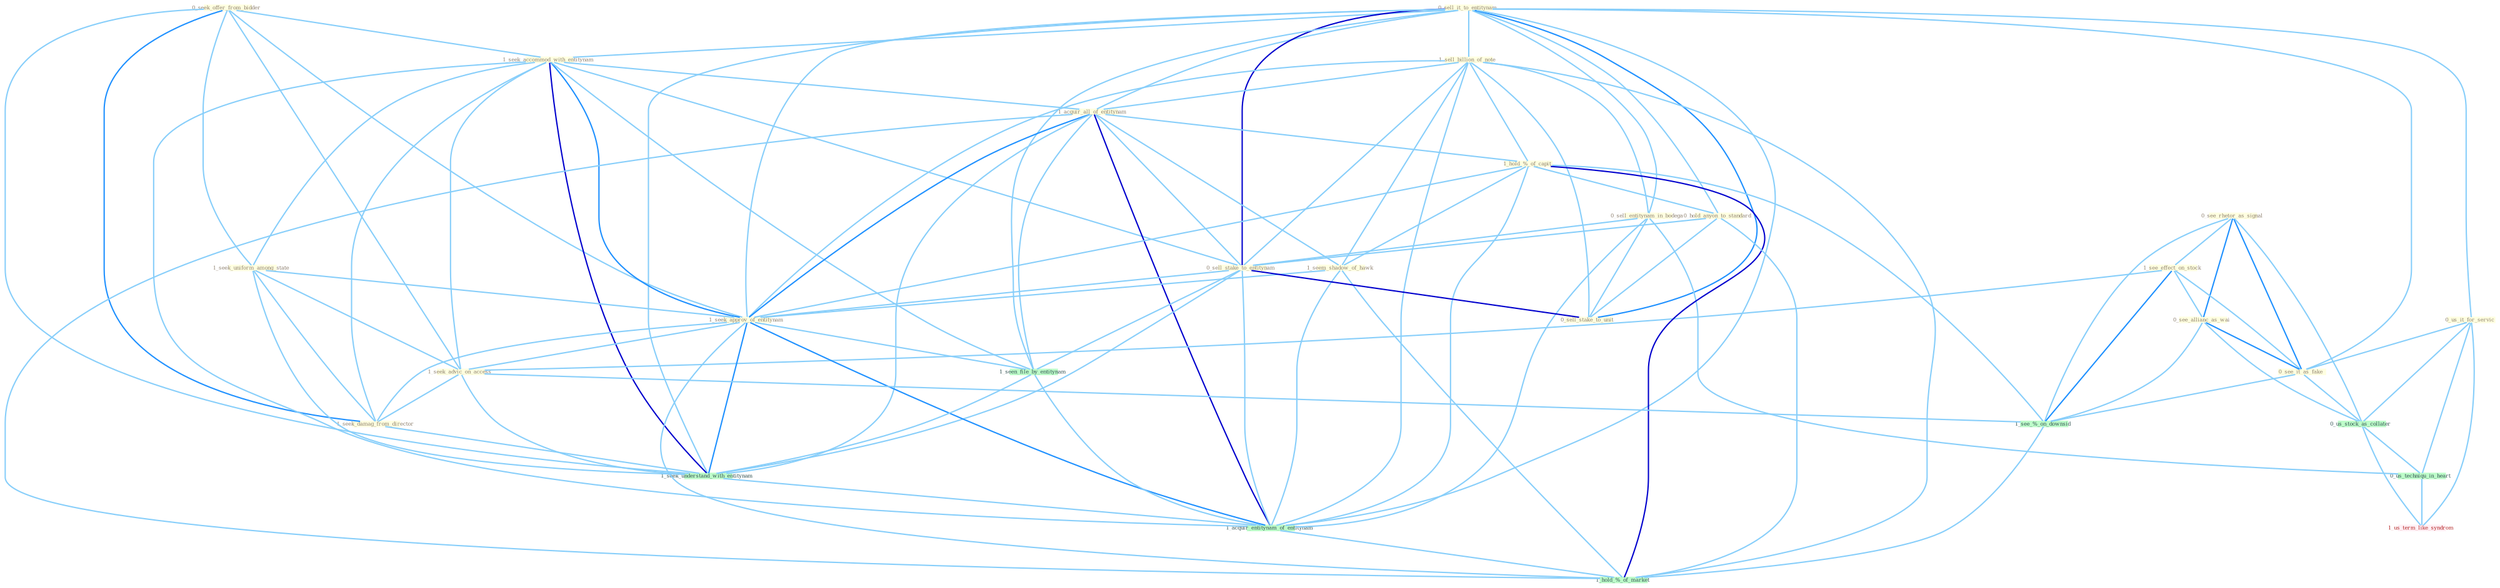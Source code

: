 Graph G{ 
    node
    [shape=polygon,style=filled,width=.5,height=.06,color="#BDFCC9",fixedsize=true,fontsize=4,
    fontcolor="#2f4f4f"];
    {node
    [color="#ffffe0", fontcolor="#8b7d6b"] "0_see_rhetor_as_signal " "0_seek_offer_from_bidder " "0_sell_it_to_entitynam " "1_sell_billion_of_note " "0_us_it_for_servic " "1_seek_accommod_with_entitynam " "1_acquir_all_of_entitynam " "1_seek_uniform_among_state " "1_see_effect_on_stock " "0_sell_entitynam_in_bodega " "1_hold_%_of_capit " "0_hold_anyon_to_standard " "1_seem_shadow_of_hawk " "0_see_allianc_as_wai " "0_sell_stake_to_entitynam " "0_sell_stake_to_unit " "1_seek_approv_of_entitynam " "1_seek_advic_on_access " "1_seek_damag_from_director " "0_see_it_as_fake "}
{node [color="#fff0f5", fontcolor="#b22222"] "1_us_term_like_syndrom "}
edge [color="#B0E2FF"];

	"0_see_rhetor_as_signal " -- "1_see_effect_on_stock " [w="1", color="#87cefa" ];
	"0_see_rhetor_as_signal " -- "0_see_allianc_as_wai " [w="2", color="#1e90ff" , len=0.8];
	"0_see_rhetor_as_signal " -- "0_see_it_as_fake " [w="2", color="#1e90ff" , len=0.8];
	"0_see_rhetor_as_signal " -- "0_us_stock_as_collater " [w="1", color="#87cefa" ];
	"0_see_rhetor_as_signal " -- "1_see_%_on_downsid " [w="1", color="#87cefa" ];
	"0_seek_offer_from_bidder " -- "1_seek_accommod_with_entitynam " [w="1", color="#87cefa" ];
	"0_seek_offer_from_bidder " -- "1_seek_uniform_among_state " [w="1", color="#87cefa" ];
	"0_seek_offer_from_bidder " -- "1_seek_approv_of_entitynam " [w="1", color="#87cefa" ];
	"0_seek_offer_from_bidder " -- "1_seek_advic_on_access " [w="1", color="#87cefa" ];
	"0_seek_offer_from_bidder " -- "1_seek_damag_from_director " [w="2", color="#1e90ff" , len=0.8];
	"0_seek_offer_from_bidder " -- "1_seek_understand_with_entitynam " [w="1", color="#87cefa" ];
	"0_sell_it_to_entitynam " -- "1_sell_billion_of_note " [w="1", color="#87cefa" ];
	"0_sell_it_to_entitynam " -- "0_us_it_for_servic " [w="1", color="#87cefa" ];
	"0_sell_it_to_entitynam " -- "1_seek_accommod_with_entitynam " [w="1", color="#87cefa" ];
	"0_sell_it_to_entitynam " -- "1_acquir_all_of_entitynam " [w="1", color="#87cefa" ];
	"0_sell_it_to_entitynam " -- "0_sell_entitynam_in_bodega " [w="1", color="#87cefa" ];
	"0_sell_it_to_entitynam " -- "0_hold_anyon_to_standard " [w="1", color="#87cefa" ];
	"0_sell_it_to_entitynam " -- "0_sell_stake_to_entitynam " [w="3", color="#0000cd" , len=0.6];
	"0_sell_it_to_entitynam " -- "0_sell_stake_to_unit " [w="2", color="#1e90ff" , len=0.8];
	"0_sell_it_to_entitynam " -- "1_seek_approv_of_entitynam " [w="1", color="#87cefa" ];
	"0_sell_it_to_entitynam " -- "0_see_it_as_fake " [w="1", color="#87cefa" ];
	"0_sell_it_to_entitynam " -- "1_seen_file_by_entitynam " [w="1", color="#87cefa" ];
	"0_sell_it_to_entitynam " -- "1_seek_understand_with_entitynam " [w="1", color="#87cefa" ];
	"0_sell_it_to_entitynam " -- "1_acquir_entitynam_of_entitynam " [w="1", color="#87cefa" ];
	"1_sell_billion_of_note " -- "1_acquir_all_of_entitynam " [w="1", color="#87cefa" ];
	"1_sell_billion_of_note " -- "0_sell_entitynam_in_bodega " [w="1", color="#87cefa" ];
	"1_sell_billion_of_note " -- "1_hold_%_of_capit " [w="1", color="#87cefa" ];
	"1_sell_billion_of_note " -- "1_seem_shadow_of_hawk " [w="1", color="#87cefa" ];
	"1_sell_billion_of_note " -- "0_sell_stake_to_entitynam " [w="1", color="#87cefa" ];
	"1_sell_billion_of_note " -- "0_sell_stake_to_unit " [w="1", color="#87cefa" ];
	"1_sell_billion_of_note " -- "1_seek_approv_of_entitynam " [w="1", color="#87cefa" ];
	"1_sell_billion_of_note " -- "1_acquir_entitynam_of_entitynam " [w="1", color="#87cefa" ];
	"1_sell_billion_of_note " -- "1_hold_%_of_market " [w="1", color="#87cefa" ];
	"0_us_it_for_servic " -- "0_see_it_as_fake " [w="1", color="#87cefa" ];
	"0_us_it_for_servic " -- "0_us_stock_as_collater " [w="1", color="#87cefa" ];
	"0_us_it_for_servic " -- "0_us_techniqu_in_heart " [w="1", color="#87cefa" ];
	"0_us_it_for_servic " -- "1_us_term_like_syndrom " [w="1", color="#87cefa" ];
	"1_seek_accommod_with_entitynam " -- "1_acquir_all_of_entitynam " [w="1", color="#87cefa" ];
	"1_seek_accommod_with_entitynam " -- "1_seek_uniform_among_state " [w="1", color="#87cefa" ];
	"1_seek_accommod_with_entitynam " -- "0_sell_stake_to_entitynam " [w="1", color="#87cefa" ];
	"1_seek_accommod_with_entitynam " -- "1_seek_approv_of_entitynam " [w="2", color="#1e90ff" , len=0.8];
	"1_seek_accommod_with_entitynam " -- "1_seek_advic_on_access " [w="1", color="#87cefa" ];
	"1_seek_accommod_with_entitynam " -- "1_seek_damag_from_director " [w="1", color="#87cefa" ];
	"1_seek_accommod_with_entitynam " -- "1_seen_file_by_entitynam " [w="1", color="#87cefa" ];
	"1_seek_accommod_with_entitynam " -- "1_seek_understand_with_entitynam " [w="3", color="#0000cd" , len=0.6];
	"1_seek_accommod_with_entitynam " -- "1_acquir_entitynam_of_entitynam " [w="1", color="#87cefa" ];
	"1_acquir_all_of_entitynam " -- "1_hold_%_of_capit " [w="1", color="#87cefa" ];
	"1_acquir_all_of_entitynam " -- "1_seem_shadow_of_hawk " [w="1", color="#87cefa" ];
	"1_acquir_all_of_entitynam " -- "0_sell_stake_to_entitynam " [w="1", color="#87cefa" ];
	"1_acquir_all_of_entitynam " -- "1_seek_approv_of_entitynam " [w="2", color="#1e90ff" , len=0.8];
	"1_acquir_all_of_entitynam " -- "1_seen_file_by_entitynam " [w="1", color="#87cefa" ];
	"1_acquir_all_of_entitynam " -- "1_seek_understand_with_entitynam " [w="1", color="#87cefa" ];
	"1_acquir_all_of_entitynam " -- "1_acquir_entitynam_of_entitynam " [w="3", color="#0000cd" , len=0.6];
	"1_acquir_all_of_entitynam " -- "1_hold_%_of_market " [w="1", color="#87cefa" ];
	"1_seek_uniform_among_state " -- "1_seek_approv_of_entitynam " [w="1", color="#87cefa" ];
	"1_seek_uniform_among_state " -- "1_seek_advic_on_access " [w="1", color="#87cefa" ];
	"1_seek_uniform_among_state " -- "1_seek_damag_from_director " [w="1", color="#87cefa" ];
	"1_seek_uniform_among_state " -- "1_seek_understand_with_entitynam " [w="1", color="#87cefa" ];
	"1_see_effect_on_stock " -- "0_see_allianc_as_wai " [w="1", color="#87cefa" ];
	"1_see_effect_on_stock " -- "1_seek_advic_on_access " [w="1", color="#87cefa" ];
	"1_see_effect_on_stock " -- "0_see_it_as_fake " [w="1", color="#87cefa" ];
	"1_see_effect_on_stock " -- "1_see_%_on_downsid " [w="2", color="#1e90ff" , len=0.8];
	"0_sell_entitynam_in_bodega " -- "0_sell_stake_to_entitynam " [w="1", color="#87cefa" ];
	"0_sell_entitynam_in_bodega " -- "0_sell_stake_to_unit " [w="1", color="#87cefa" ];
	"0_sell_entitynam_in_bodega " -- "1_acquir_entitynam_of_entitynam " [w="1", color="#87cefa" ];
	"0_sell_entitynam_in_bodega " -- "0_us_techniqu_in_heart " [w="1", color="#87cefa" ];
	"1_hold_%_of_capit " -- "0_hold_anyon_to_standard " [w="1", color="#87cefa" ];
	"1_hold_%_of_capit " -- "1_seem_shadow_of_hawk " [w="1", color="#87cefa" ];
	"1_hold_%_of_capit " -- "1_seek_approv_of_entitynam " [w="1", color="#87cefa" ];
	"1_hold_%_of_capit " -- "1_acquir_entitynam_of_entitynam " [w="1", color="#87cefa" ];
	"1_hold_%_of_capit " -- "1_see_%_on_downsid " [w="1", color="#87cefa" ];
	"1_hold_%_of_capit " -- "1_hold_%_of_market " [w="3", color="#0000cd" , len=0.6];
	"0_hold_anyon_to_standard " -- "0_sell_stake_to_entitynam " [w="1", color="#87cefa" ];
	"0_hold_anyon_to_standard " -- "0_sell_stake_to_unit " [w="1", color="#87cefa" ];
	"0_hold_anyon_to_standard " -- "1_hold_%_of_market " [w="1", color="#87cefa" ];
	"1_seem_shadow_of_hawk " -- "1_seek_approv_of_entitynam " [w="1", color="#87cefa" ];
	"1_seem_shadow_of_hawk " -- "1_acquir_entitynam_of_entitynam " [w="1", color="#87cefa" ];
	"1_seem_shadow_of_hawk " -- "1_hold_%_of_market " [w="1", color="#87cefa" ];
	"0_see_allianc_as_wai " -- "0_see_it_as_fake " [w="2", color="#1e90ff" , len=0.8];
	"0_see_allianc_as_wai " -- "0_us_stock_as_collater " [w="1", color="#87cefa" ];
	"0_see_allianc_as_wai " -- "1_see_%_on_downsid " [w="1", color="#87cefa" ];
	"0_sell_stake_to_entitynam " -- "0_sell_stake_to_unit " [w="3", color="#0000cd" , len=0.6];
	"0_sell_stake_to_entitynam " -- "1_seek_approv_of_entitynam " [w="1", color="#87cefa" ];
	"0_sell_stake_to_entitynam " -- "1_seen_file_by_entitynam " [w="1", color="#87cefa" ];
	"0_sell_stake_to_entitynam " -- "1_seek_understand_with_entitynam " [w="1", color="#87cefa" ];
	"0_sell_stake_to_entitynam " -- "1_acquir_entitynam_of_entitynam " [w="1", color="#87cefa" ];
	"1_seek_approv_of_entitynam " -- "1_seek_advic_on_access " [w="1", color="#87cefa" ];
	"1_seek_approv_of_entitynam " -- "1_seek_damag_from_director " [w="1", color="#87cefa" ];
	"1_seek_approv_of_entitynam " -- "1_seen_file_by_entitynam " [w="1", color="#87cefa" ];
	"1_seek_approv_of_entitynam " -- "1_seek_understand_with_entitynam " [w="2", color="#1e90ff" , len=0.8];
	"1_seek_approv_of_entitynam " -- "1_acquir_entitynam_of_entitynam " [w="2", color="#1e90ff" , len=0.8];
	"1_seek_approv_of_entitynam " -- "1_hold_%_of_market " [w="1", color="#87cefa" ];
	"1_seek_advic_on_access " -- "1_seek_damag_from_director " [w="1", color="#87cefa" ];
	"1_seek_advic_on_access " -- "1_seek_understand_with_entitynam " [w="1", color="#87cefa" ];
	"1_seek_advic_on_access " -- "1_see_%_on_downsid " [w="1", color="#87cefa" ];
	"1_seek_damag_from_director " -- "1_seek_understand_with_entitynam " [w="1", color="#87cefa" ];
	"0_see_it_as_fake " -- "0_us_stock_as_collater " [w="1", color="#87cefa" ];
	"0_see_it_as_fake " -- "1_see_%_on_downsid " [w="1", color="#87cefa" ];
	"1_seen_file_by_entitynam " -- "1_seek_understand_with_entitynam " [w="1", color="#87cefa" ];
	"1_seen_file_by_entitynam " -- "1_acquir_entitynam_of_entitynam " [w="1", color="#87cefa" ];
	"0_us_stock_as_collater " -- "0_us_techniqu_in_heart " [w="1", color="#87cefa" ];
	"0_us_stock_as_collater " -- "1_us_term_like_syndrom " [w="1", color="#87cefa" ];
	"1_seek_understand_with_entitynam " -- "1_acquir_entitynam_of_entitynam " [w="1", color="#87cefa" ];
	"1_acquir_entitynam_of_entitynam " -- "1_hold_%_of_market " [w="1", color="#87cefa" ];
	"0_us_techniqu_in_heart " -- "1_us_term_like_syndrom " [w="1", color="#87cefa" ];
	"1_see_%_on_downsid " -- "1_hold_%_of_market " [w="1", color="#87cefa" ];
}